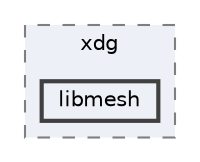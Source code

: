 digraph "/home/runner/work/xdg/xdg/include/xdg/libmesh"
{
 // LATEX_PDF_SIZE
  bgcolor="transparent";
  edge [fontname=Helvetica,fontsize=10,labelfontname=Helvetica,labelfontsize=10];
  node [fontname=Helvetica,fontsize=10,shape=box,height=0.2,width=0.4];
  compound=true
  subgraph clusterdir_a61f77a295c6c4f25093e70f8496116a {
    graph [ bgcolor="#edf0f7", pencolor="grey50", label="xdg", fontname=Helvetica,fontsize=10 style="filled,dashed", URL="dir_a61f77a295c6c4f25093e70f8496116a.html",tooltip=""]
  dir_2513797b164e1f7a7740b461ec5c1deb [label="libmesh", fillcolor="#edf0f7", color="grey25", style="filled,bold", URL="dir_2513797b164e1f7a7740b461ec5c1deb.html",tooltip=""];
  }
}
